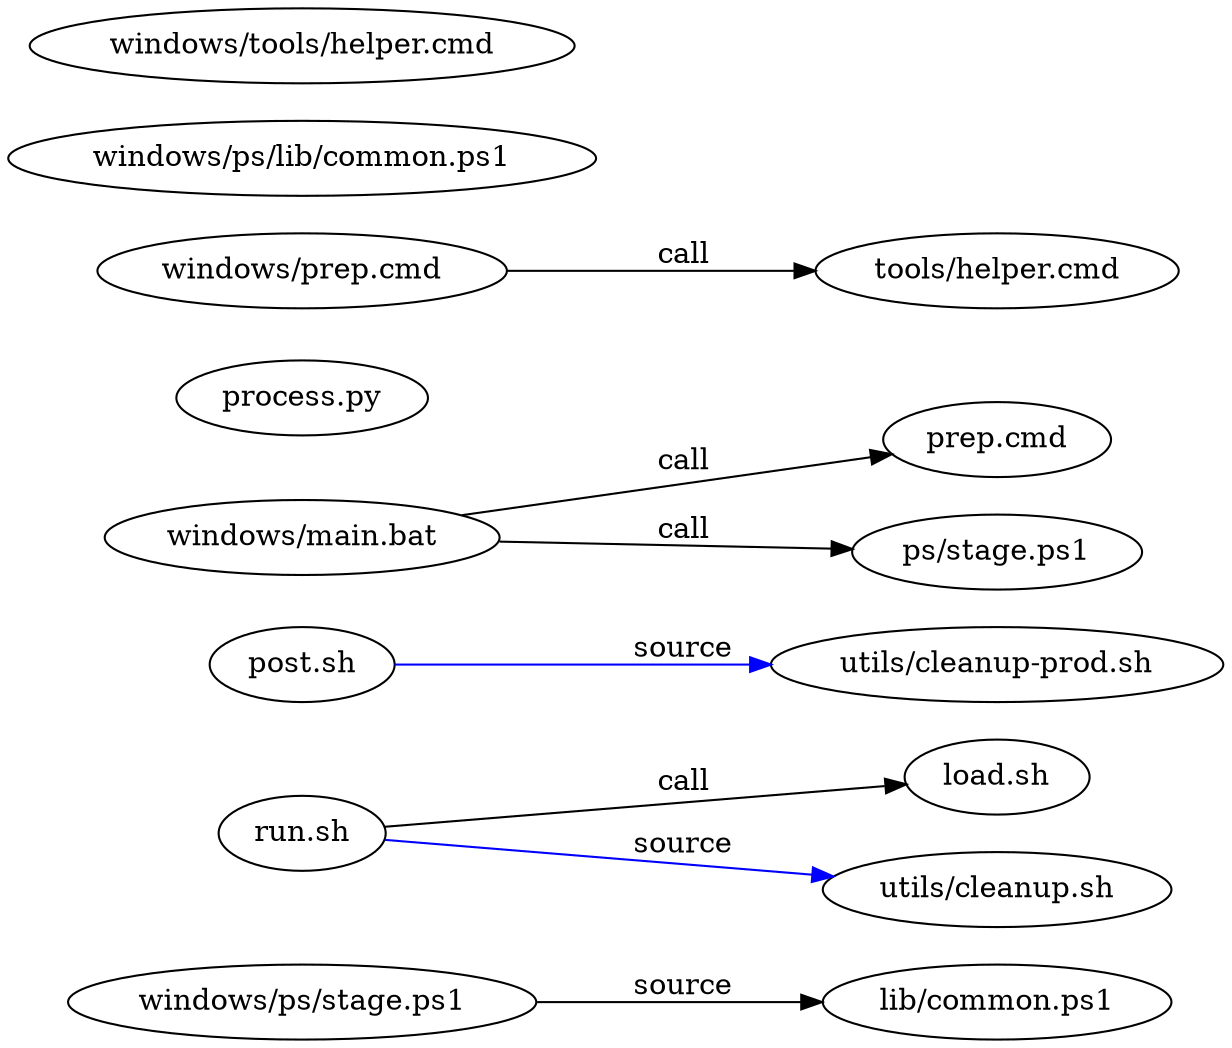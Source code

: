 digraph ScriptGraph {
  rankdir=LR;
  "lib/common.ps1";
  "load.sh";
  "post.sh";
  "prep.cmd";
  "process.py";
  "ps/stage.ps1";
  "run.sh";
  "tools/helper.cmd";
  "utils/cleanup-prod.sh";
  "utils/cleanup.sh";
  "windows/main.bat";
  "windows/prep.cmd";
  "windows/ps/lib/common.ps1";
  "windows/ps/stage.ps1";
  "windows/tools/helper.cmd";
  "run.sh" -> "load.sh" [label="call", color="black"];
  "windows/main.bat" -> "prep.cmd" [label="call", color="black"];
  "windows/main.bat" -> "ps/stage.ps1" [label="call", color="black"];
  "windows/prep.cmd" -> "tools/helper.cmd" [label="call", color="black"];
  "windows/ps/stage.ps1" -> "lib/common.ps1" [label="source", color="black"];
  "run.sh" -> "utils/cleanup.sh" [label="source", color="blue"];
  "post.sh" -> "utils/cleanup-prod.sh" [label="source", color="blue"];
}